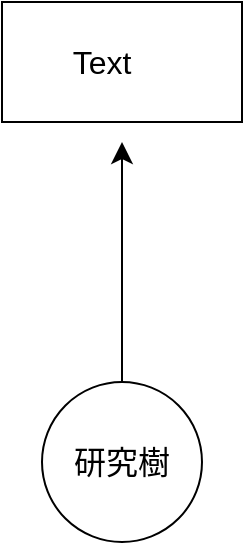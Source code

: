 <mxfile version="28.0.7">
  <diagram name="ページ1" id="wTlHIo6sLeb7OSHIV3Cw">
    <mxGraphModel dx="357" dy="545" grid="1" gridSize="10" guides="1" tooltips="1" connect="1" arrows="1" fold="1" page="1" pageScale="1" pageWidth="827" pageHeight="1169" math="0" shadow="0">
      <root>
        <mxCell id="0" />
        <mxCell id="1" parent="0" />
        <mxCell id="KPtWK-0P14Z7-rYizu1X-4" value="" style="edgeStyle=none;curved=1;rounded=0;orthogonalLoop=1;jettySize=auto;html=1;fontSize=12;startSize=8;endSize=8;" edge="1" parent="1" source="KPtWK-0P14Z7-rYizu1X-1">
          <mxGeometry relative="1" as="geometry">
            <mxPoint x="200" y="130" as="targetPoint" />
          </mxGeometry>
        </mxCell>
        <object label="" id="KPtWK-0P14Z7-rYizu1X-1">
          <mxCell style="ellipse;whiteSpace=wrap;html=1;" vertex="1" parent="1">
            <mxGeometry x="160" y="250" width="80" height="80" as="geometry" />
          </mxCell>
        </object>
        <mxCell id="KPtWK-0P14Z7-rYizu1X-2" value="研究樹" style="text;strokeColor=none;align=center;fillColor=none;html=1;verticalAlign=middle;whiteSpace=wrap;rounded=0;fontSize=16;" vertex="1" parent="1">
          <mxGeometry x="170" y="280" width="60" height="20" as="geometry" />
        </mxCell>
        <mxCell id="KPtWK-0P14Z7-rYizu1X-3" value="" style="whiteSpace=wrap;html=1;" vertex="1" parent="1">
          <mxGeometry x="140" y="60" width="120" height="60" as="geometry" />
        </mxCell>
        <mxCell id="KPtWK-0P14Z7-rYizu1X-9" value="Text" style="text;strokeColor=none;align=center;fillColor=none;html=1;verticalAlign=middle;whiteSpace=wrap;rounded=0;fontSize=16;" vertex="1" parent="1">
          <mxGeometry x="160" y="75" width="60" height="30" as="geometry" />
        </mxCell>
      </root>
    </mxGraphModel>
  </diagram>
</mxfile>
